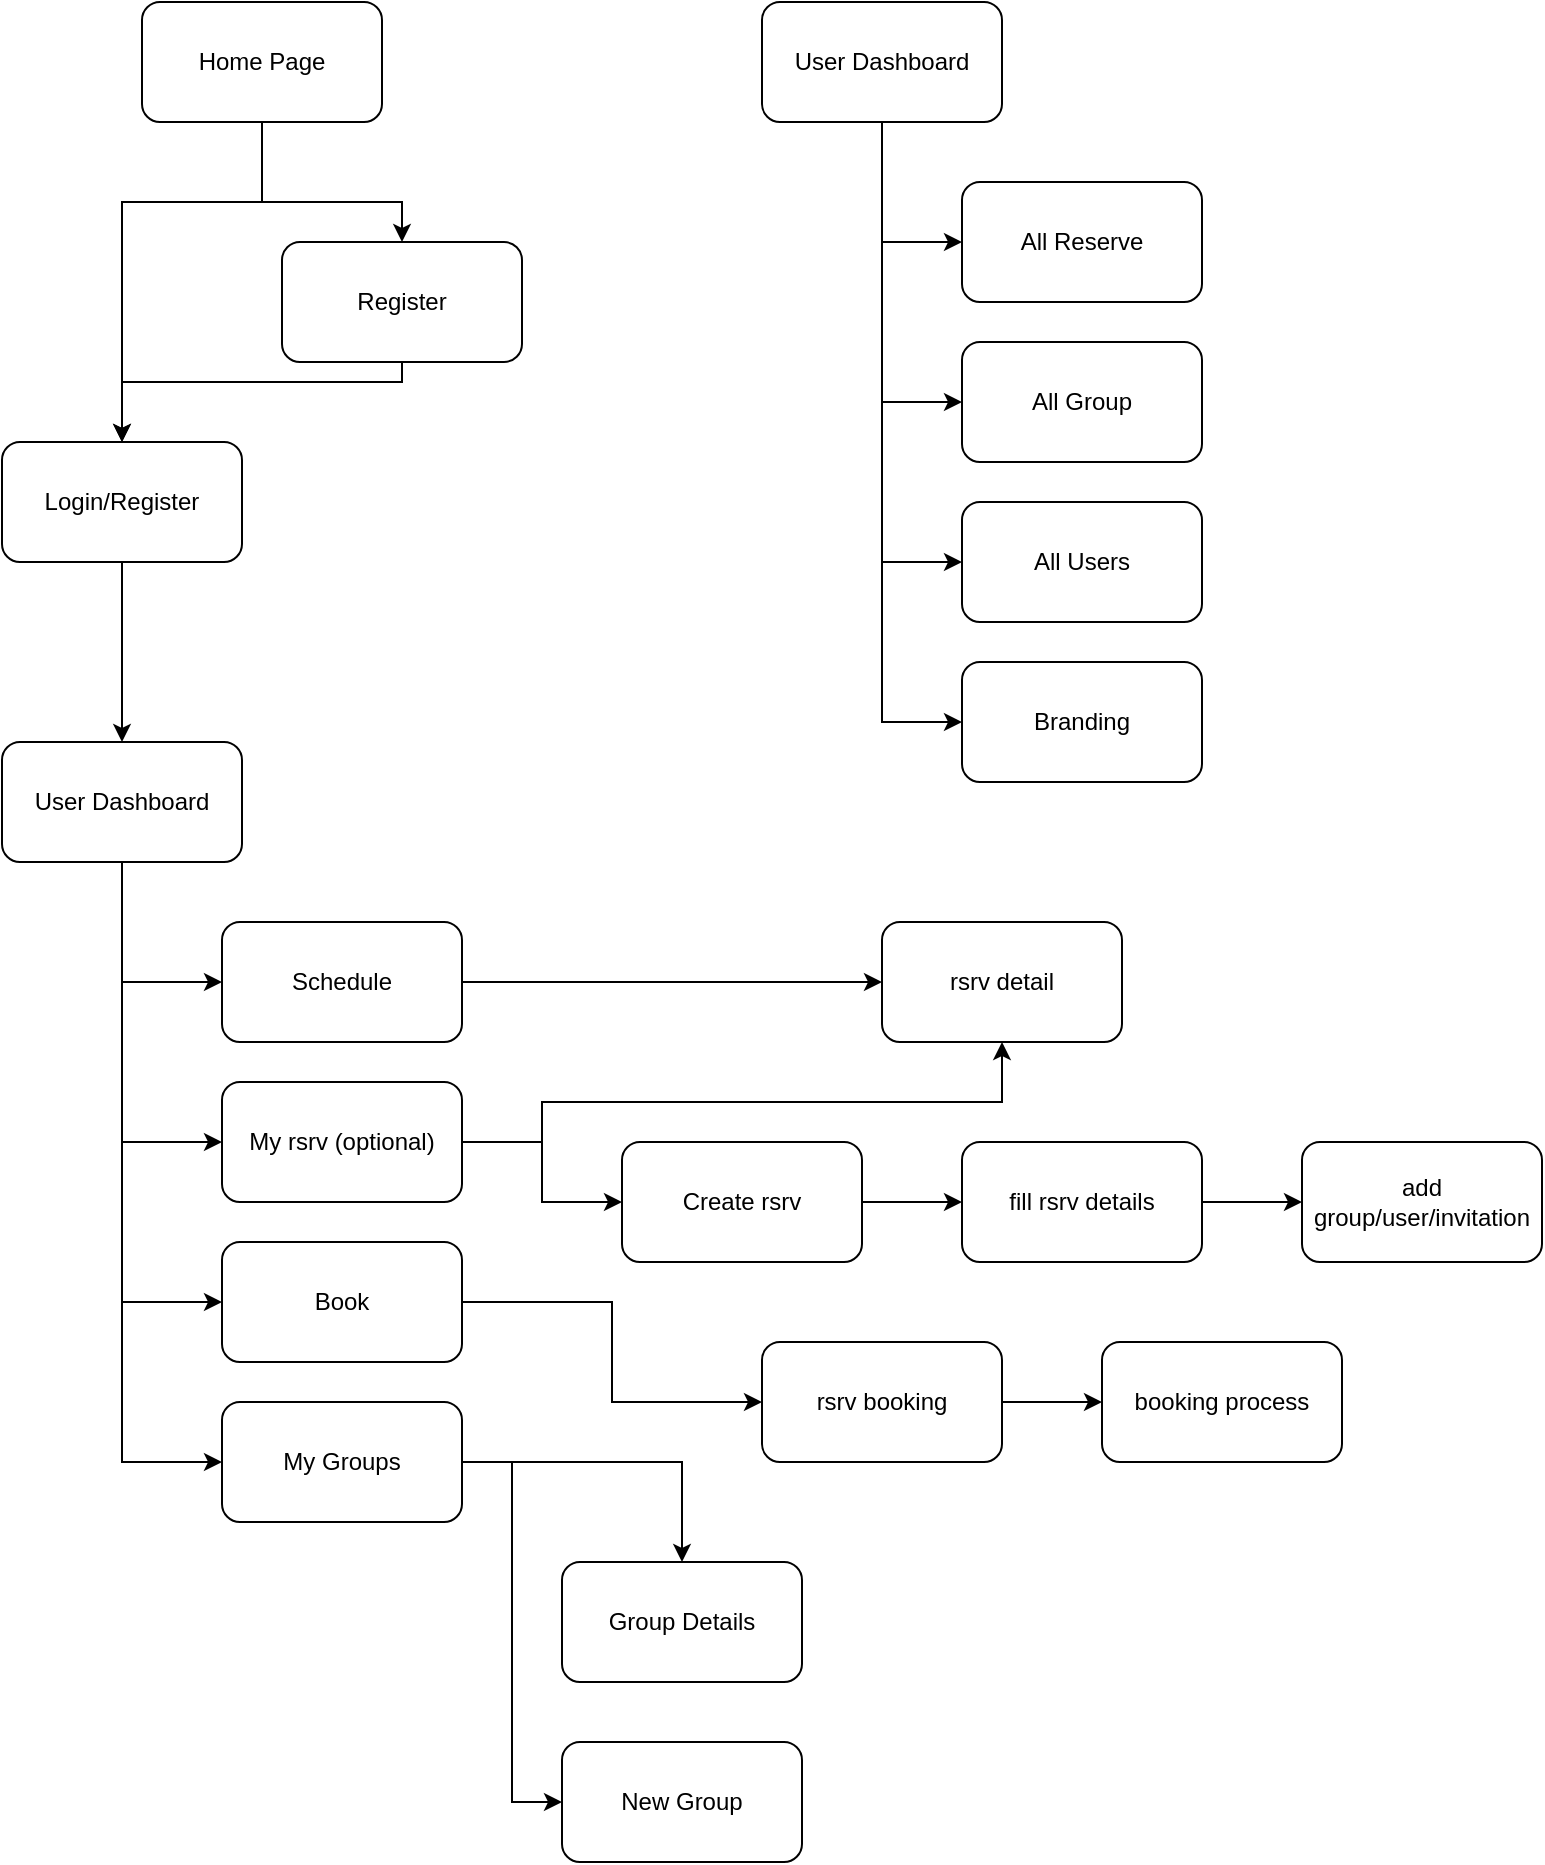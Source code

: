 <mxfile version="25.0.3">
  <diagram name="Page-1" id="yIoVUU1GpB7VgvMxxICA">
    <mxGraphModel dx="606" dy="1089" grid="1" gridSize="10" guides="1" tooltips="1" connect="1" arrows="1" fold="1" page="1" pageScale="1" pageWidth="850" pageHeight="1100" math="0" shadow="0">
      <root>
        <mxCell id="0" />
        <mxCell id="1" parent="0" />
        <mxCell id="MtWKNI7NRpp35fM_-GFA-4" style="edgeStyle=orthogonalEdgeStyle;rounded=0;orthogonalLoop=1;jettySize=auto;html=1;entryX=0.5;entryY=0;entryDx=0;entryDy=0;" edge="1" parent="1" source="MtWKNI7NRpp35fM_-GFA-1" target="MtWKNI7NRpp35fM_-GFA-2">
          <mxGeometry relative="1" as="geometry">
            <Array as="points">
              <mxPoint x="460" y="490" />
              <mxPoint x="390" y="490" />
            </Array>
          </mxGeometry>
        </mxCell>
        <mxCell id="MtWKNI7NRpp35fM_-GFA-5" style="edgeStyle=orthogonalEdgeStyle;rounded=0;orthogonalLoop=1;jettySize=auto;html=1;entryX=0.5;entryY=0;entryDx=0;entryDy=0;" edge="1" parent="1" source="MtWKNI7NRpp35fM_-GFA-1" target="MtWKNI7NRpp35fM_-GFA-3">
          <mxGeometry relative="1" as="geometry">
            <Array as="points">
              <mxPoint x="460" y="490" />
              <mxPoint x="530" y="490" />
            </Array>
          </mxGeometry>
        </mxCell>
        <mxCell id="MtWKNI7NRpp35fM_-GFA-1" value="Home Page" style="rounded=1;whiteSpace=wrap;html=1;" vertex="1" parent="1">
          <mxGeometry x="400" y="390" width="120" height="60" as="geometry" />
        </mxCell>
        <mxCell id="MtWKNI7NRpp35fM_-GFA-8" value="" style="edgeStyle=orthogonalEdgeStyle;rounded=0;orthogonalLoop=1;jettySize=auto;html=1;" edge="1" parent="1" source="MtWKNI7NRpp35fM_-GFA-2" target="MtWKNI7NRpp35fM_-GFA-7">
          <mxGeometry relative="1" as="geometry" />
        </mxCell>
        <mxCell id="MtWKNI7NRpp35fM_-GFA-2" value="Login/Register" style="rounded=1;whiteSpace=wrap;html=1;" vertex="1" parent="1">
          <mxGeometry x="330" y="610" width="120" height="60" as="geometry" />
        </mxCell>
        <mxCell id="MtWKNI7NRpp35fM_-GFA-6" style="edgeStyle=orthogonalEdgeStyle;rounded=0;orthogonalLoop=1;jettySize=auto;html=1;entryX=0.5;entryY=0;entryDx=0;entryDy=0;" edge="1" parent="1" source="MtWKNI7NRpp35fM_-GFA-3" target="MtWKNI7NRpp35fM_-GFA-2">
          <mxGeometry relative="1" as="geometry">
            <Array as="points">
              <mxPoint x="530" y="580" />
              <mxPoint x="390" y="580" />
            </Array>
          </mxGeometry>
        </mxCell>
        <mxCell id="MtWKNI7NRpp35fM_-GFA-3" value="Register" style="rounded=1;whiteSpace=wrap;html=1;" vertex="1" parent="1">
          <mxGeometry x="470" y="510" width="120" height="60" as="geometry" />
        </mxCell>
        <mxCell id="MtWKNI7NRpp35fM_-GFA-10" value="" style="edgeStyle=orthogonalEdgeStyle;rounded=0;orthogonalLoop=1;jettySize=auto;html=1;entryX=0;entryY=0.5;entryDx=0;entryDy=0;" edge="1" parent="1" source="MtWKNI7NRpp35fM_-GFA-7" target="MtWKNI7NRpp35fM_-GFA-9">
          <mxGeometry relative="1" as="geometry" />
        </mxCell>
        <mxCell id="MtWKNI7NRpp35fM_-GFA-12" style="edgeStyle=orthogonalEdgeStyle;rounded=0;orthogonalLoop=1;jettySize=auto;html=1;entryX=0;entryY=0.5;entryDx=0;entryDy=0;" edge="1" parent="1" source="MtWKNI7NRpp35fM_-GFA-7" target="MtWKNI7NRpp35fM_-GFA-11">
          <mxGeometry relative="1" as="geometry" />
        </mxCell>
        <mxCell id="MtWKNI7NRpp35fM_-GFA-14" style="edgeStyle=orthogonalEdgeStyle;rounded=0;orthogonalLoop=1;jettySize=auto;html=1;entryX=0;entryY=0.5;entryDx=0;entryDy=0;" edge="1" parent="1" source="MtWKNI7NRpp35fM_-GFA-7" target="MtWKNI7NRpp35fM_-GFA-13">
          <mxGeometry relative="1" as="geometry" />
        </mxCell>
        <mxCell id="MtWKNI7NRpp35fM_-GFA-41" style="edgeStyle=orthogonalEdgeStyle;rounded=0;orthogonalLoop=1;jettySize=auto;html=1;entryX=0;entryY=0.5;entryDx=0;entryDy=0;" edge="1" parent="1" source="MtWKNI7NRpp35fM_-GFA-7" target="MtWKNI7NRpp35fM_-GFA-40">
          <mxGeometry relative="1" as="geometry" />
        </mxCell>
        <mxCell id="MtWKNI7NRpp35fM_-GFA-7" value="User Dashboard" style="rounded=1;whiteSpace=wrap;html=1;" vertex="1" parent="1">
          <mxGeometry x="330" y="760" width="120" height="60" as="geometry" />
        </mxCell>
        <mxCell id="MtWKNI7NRpp35fM_-GFA-31" value="" style="edgeStyle=orthogonalEdgeStyle;rounded=0;orthogonalLoop=1;jettySize=auto;html=1;" edge="1" parent="1" source="MtWKNI7NRpp35fM_-GFA-9" target="MtWKNI7NRpp35fM_-GFA-30">
          <mxGeometry relative="1" as="geometry" />
        </mxCell>
        <mxCell id="MtWKNI7NRpp35fM_-GFA-9" value="Schedule" style="whiteSpace=wrap;html=1;rounded=1;" vertex="1" parent="1">
          <mxGeometry x="440" y="850" width="120" height="60" as="geometry" />
        </mxCell>
        <mxCell id="MtWKNI7NRpp35fM_-GFA-29" value="" style="edgeStyle=orthogonalEdgeStyle;rounded=0;orthogonalLoop=1;jettySize=auto;html=1;" edge="1" parent="1" source="MtWKNI7NRpp35fM_-GFA-11" target="MtWKNI7NRpp35fM_-GFA-28">
          <mxGeometry relative="1" as="geometry" />
        </mxCell>
        <mxCell id="MtWKNI7NRpp35fM_-GFA-32" style="edgeStyle=orthogonalEdgeStyle;rounded=0;orthogonalLoop=1;jettySize=auto;html=1;entryX=0.5;entryY=1;entryDx=0;entryDy=0;exitX=1;exitY=0.5;exitDx=0;exitDy=0;" edge="1" parent="1" source="MtWKNI7NRpp35fM_-GFA-11" target="MtWKNI7NRpp35fM_-GFA-30">
          <mxGeometry relative="1" as="geometry">
            <mxPoint x="570" y="920" as="sourcePoint" />
            <Array as="points">
              <mxPoint x="600" y="960" />
              <mxPoint x="600" y="940" />
              <mxPoint x="830" y="940" />
            </Array>
          </mxGeometry>
        </mxCell>
        <mxCell id="MtWKNI7NRpp35fM_-GFA-11" value="My rsrv (optional)" style="whiteSpace=wrap;html=1;rounded=1;" vertex="1" parent="1">
          <mxGeometry x="440" y="930" width="120" height="60" as="geometry" />
        </mxCell>
        <mxCell id="MtWKNI7NRpp35fM_-GFA-50" style="edgeStyle=orthogonalEdgeStyle;rounded=0;orthogonalLoop=1;jettySize=auto;html=1;entryX=0;entryY=0.5;entryDx=0;entryDy=0;" edge="1" parent="1" source="MtWKNI7NRpp35fM_-GFA-13" target="MtWKNI7NRpp35fM_-GFA-49">
          <mxGeometry relative="1" as="geometry" />
        </mxCell>
        <mxCell id="MtWKNI7NRpp35fM_-GFA-13" value="Book" style="whiteSpace=wrap;html=1;rounded=1;" vertex="1" parent="1">
          <mxGeometry x="440" y="1010" width="120" height="60" as="geometry" />
        </mxCell>
        <mxCell id="MtWKNI7NRpp35fM_-GFA-17" style="edgeStyle=orthogonalEdgeStyle;rounded=0;orthogonalLoop=1;jettySize=auto;html=1;entryX=0;entryY=0.5;entryDx=0;entryDy=0;" edge="1" parent="1" source="MtWKNI7NRpp35fM_-GFA-15" target="MtWKNI7NRpp35fM_-GFA-16">
          <mxGeometry relative="1" as="geometry" />
        </mxCell>
        <mxCell id="MtWKNI7NRpp35fM_-GFA-20" style="edgeStyle=orthogonalEdgeStyle;rounded=0;orthogonalLoop=1;jettySize=auto;html=1;entryX=0;entryY=0.5;entryDx=0;entryDy=0;" edge="1" parent="1" source="MtWKNI7NRpp35fM_-GFA-15" target="MtWKNI7NRpp35fM_-GFA-18">
          <mxGeometry relative="1" as="geometry" />
        </mxCell>
        <mxCell id="MtWKNI7NRpp35fM_-GFA-21" style="edgeStyle=orthogonalEdgeStyle;rounded=0;orthogonalLoop=1;jettySize=auto;html=1;entryX=0;entryY=0.5;entryDx=0;entryDy=0;" edge="1" parent="1" source="MtWKNI7NRpp35fM_-GFA-15" target="MtWKNI7NRpp35fM_-GFA-19">
          <mxGeometry relative="1" as="geometry" />
        </mxCell>
        <mxCell id="MtWKNI7NRpp35fM_-GFA-23" style="edgeStyle=orthogonalEdgeStyle;rounded=0;orthogonalLoop=1;jettySize=auto;html=1;entryX=0;entryY=0.5;entryDx=0;entryDy=0;" edge="1" parent="1" source="MtWKNI7NRpp35fM_-GFA-15" target="MtWKNI7NRpp35fM_-GFA-22">
          <mxGeometry relative="1" as="geometry" />
        </mxCell>
        <mxCell id="MtWKNI7NRpp35fM_-GFA-15" value="User Dashboard" style="rounded=1;whiteSpace=wrap;html=1;" vertex="1" parent="1">
          <mxGeometry x="710" y="390" width="120" height="60" as="geometry" />
        </mxCell>
        <mxCell id="MtWKNI7NRpp35fM_-GFA-16" value="All Reserve" style="whiteSpace=wrap;html=1;rounded=1;" vertex="1" parent="1">
          <mxGeometry x="810" y="480" width="120" height="60" as="geometry" />
        </mxCell>
        <mxCell id="MtWKNI7NRpp35fM_-GFA-18" value="All Group" style="whiteSpace=wrap;html=1;rounded=1;" vertex="1" parent="1">
          <mxGeometry x="810" y="560" width="120" height="60" as="geometry" />
        </mxCell>
        <mxCell id="MtWKNI7NRpp35fM_-GFA-19" value="All Users" style="whiteSpace=wrap;html=1;rounded=1;" vertex="1" parent="1">
          <mxGeometry x="810" y="640" width="120" height="60" as="geometry" />
        </mxCell>
        <mxCell id="MtWKNI7NRpp35fM_-GFA-22" value="Branding" style="whiteSpace=wrap;html=1;rounded=1;" vertex="1" parent="1">
          <mxGeometry x="810" y="720" width="120" height="60" as="geometry" />
        </mxCell>
        <mxCell id="MtWKNI7NRpp35fM_-GFA-38" value="" style="edgeStyle=orthogonalEdgeStyle;rounded=0;orthogonalLoop=1;jettySize=auto;html=1;" edge="1" parent="1" source="MtWKNI7NRpp35fM_-GFA-28" target="MtWKNI7NRpp35fM_-GFA-36">
          <mxGeometry relative="1" as="geometry" />
        </mxCell>
        <mxCell id="MtWKNI7NRpp35fM_-GFA-28" value="Create rsrv" style="whiteSpace=wrap;html=1;rounded=1;" vertex="1" parent="1">
          <mxGeometry x="640" y="960" width="120" height="60" as="geometry" />
        </mxCell>
        <mxCell id="MtWKNI7NRpp35fM_-GFA-30" value="rsrv detail" style="whiteSpace=wrap;html=1;rounded=1;" vertex="1" parent="1">
          <mxGeometry x="770" y="850" width="120" height="60" as="geometry" />
        </mxCell>
        <mxCell id="MtWKNI7NRpp35fM_-GFA-34" value="add group/user/invitation" style="whiteSpace=wrap;html=1;rounded=1;" vertex="1" parent="1">
          <mxGeometry x="980" y="960" width="120" height="60" as="geometry" />
        </mxCell>
        <mxCell id="MtWKNI7NRpp35fM_-GFA-39" value="" style="edgeStyle=orthogonalEdgeStyle;rounded=0;orthogonalLoop=1;jettySize=auto;html=1;" edge="1" parent="1" source="MtWKNI7NRpp35fM_-GFA-36" target="MtWKNI7NRpp35fM_-GFA-34">
          <mxGeometry relative="1" as="geometry" />
        </mxCell>
        <mxCell id="MtWKNI7NRpp35fM_-GFA-36" value="fill rsrv details" style="whiteSpace=wrap;html=1;rounded=1;" vertex="1" parent="1">
          <mxGeometry x="810" y="960" width="120" height="60" as="geometry" />
        </mxCell>
        <mxCell id="MtWKNI7NRpp35fM_-GFA-43" value="" style="edgeStyle=orthogonalEdgeStyle;rounded=0;orthogonalLoop=1;jettySize=auto;html=1;" edge="1" parent="1" source="MtWKNI7NRpp35fM_-GFA-40" target="MtWKNI7NRpp35fM_-GFA-42">
          <mxGeometry relative="1" as="geometry" />
        </mxCell>
        <mxCell id="MtWKNI7NRpp35fM_-GFA-45" style="edgeStyle=orthogonalEdgeStyle;rounded=0;orthogonalLoop=1;jettySize=auto;html=1;entryX=0;entryY=0.5;entryDx=0;entryDy=0;" edge="1" parent="1" source="MtWKNI7NRpp35fM_-GFA-40" target="MtWKNI7NRpp35fM_-GFA-44">
          <mxGeometry relative="1" as="geometry" />
        </mxCell>
        <mxCell id="MtWKNI7NRpp35fM_-GFA-40" value="My Groups" style="whiteSpace=wrap;html=1;rounded=1;" vertex="1" parent="1">
          <mxGeometry x="440" y="1090" width="120" height="60" as="geometry" />
        </mxCell>
        <mxCell id="MtWKNI7NRpp35fM_-GFA-42" value="Group Details" style="whiteSpace=wrap;html=1;rounded=1;" vertex="1" parent="1">
          <mxGeometry x="610" y="1170" width="120" height="60" as="geometry" />
        </mxCell>
        <mxCell id="MtWKNI7NRpp35fM_-GFA-44" value="New Group" style="whiteSpace=wrap;html=1;rounded=1;" vertex="1" parent="1">
          <mxGeometry x="610" y="1260" width="120" height="60" as="geometry" />
        </mxCell>
        <mxCell id="MtWKNI7NRpp35fM_-GFA-52" value="" style="edgeStyle=orthogonalEdgeStyle;rounded=0;orthogonalLoop=1;jettySize=auto;html=1;" edge="1" parent="1" source="MtWKNI7NRpp35fM_-GFA-49" target="MtWKNI7NRpp35fM_-GFA-51">
          <mxGeometry relative="1" as="geometry" />
        </mxCell>
        <mxCell id="MtWKNI7NRpp35fM_-GFA-49" value="rsrv booking" style="whiteSpace=wrap;html=1;rounded=1;" vertex="1" parent="1">
          <mxGeometry x="710" y="1060" width="120" height="60" as="geometry" />
        </mxCell>
        <mxCell id="MtWKNI7NRpp35fM_-GFA-51" value="booking process" style="whiteSpace=wrap;html=1;rounded=1;" vertex="1" parent="1">
          <mxGeometry x="880" y="1060" width="120" height="60" as="geometry" />
        </mxCell>
      </root>
    </mxGraphModel>
  </diagram>
</mxfile>
